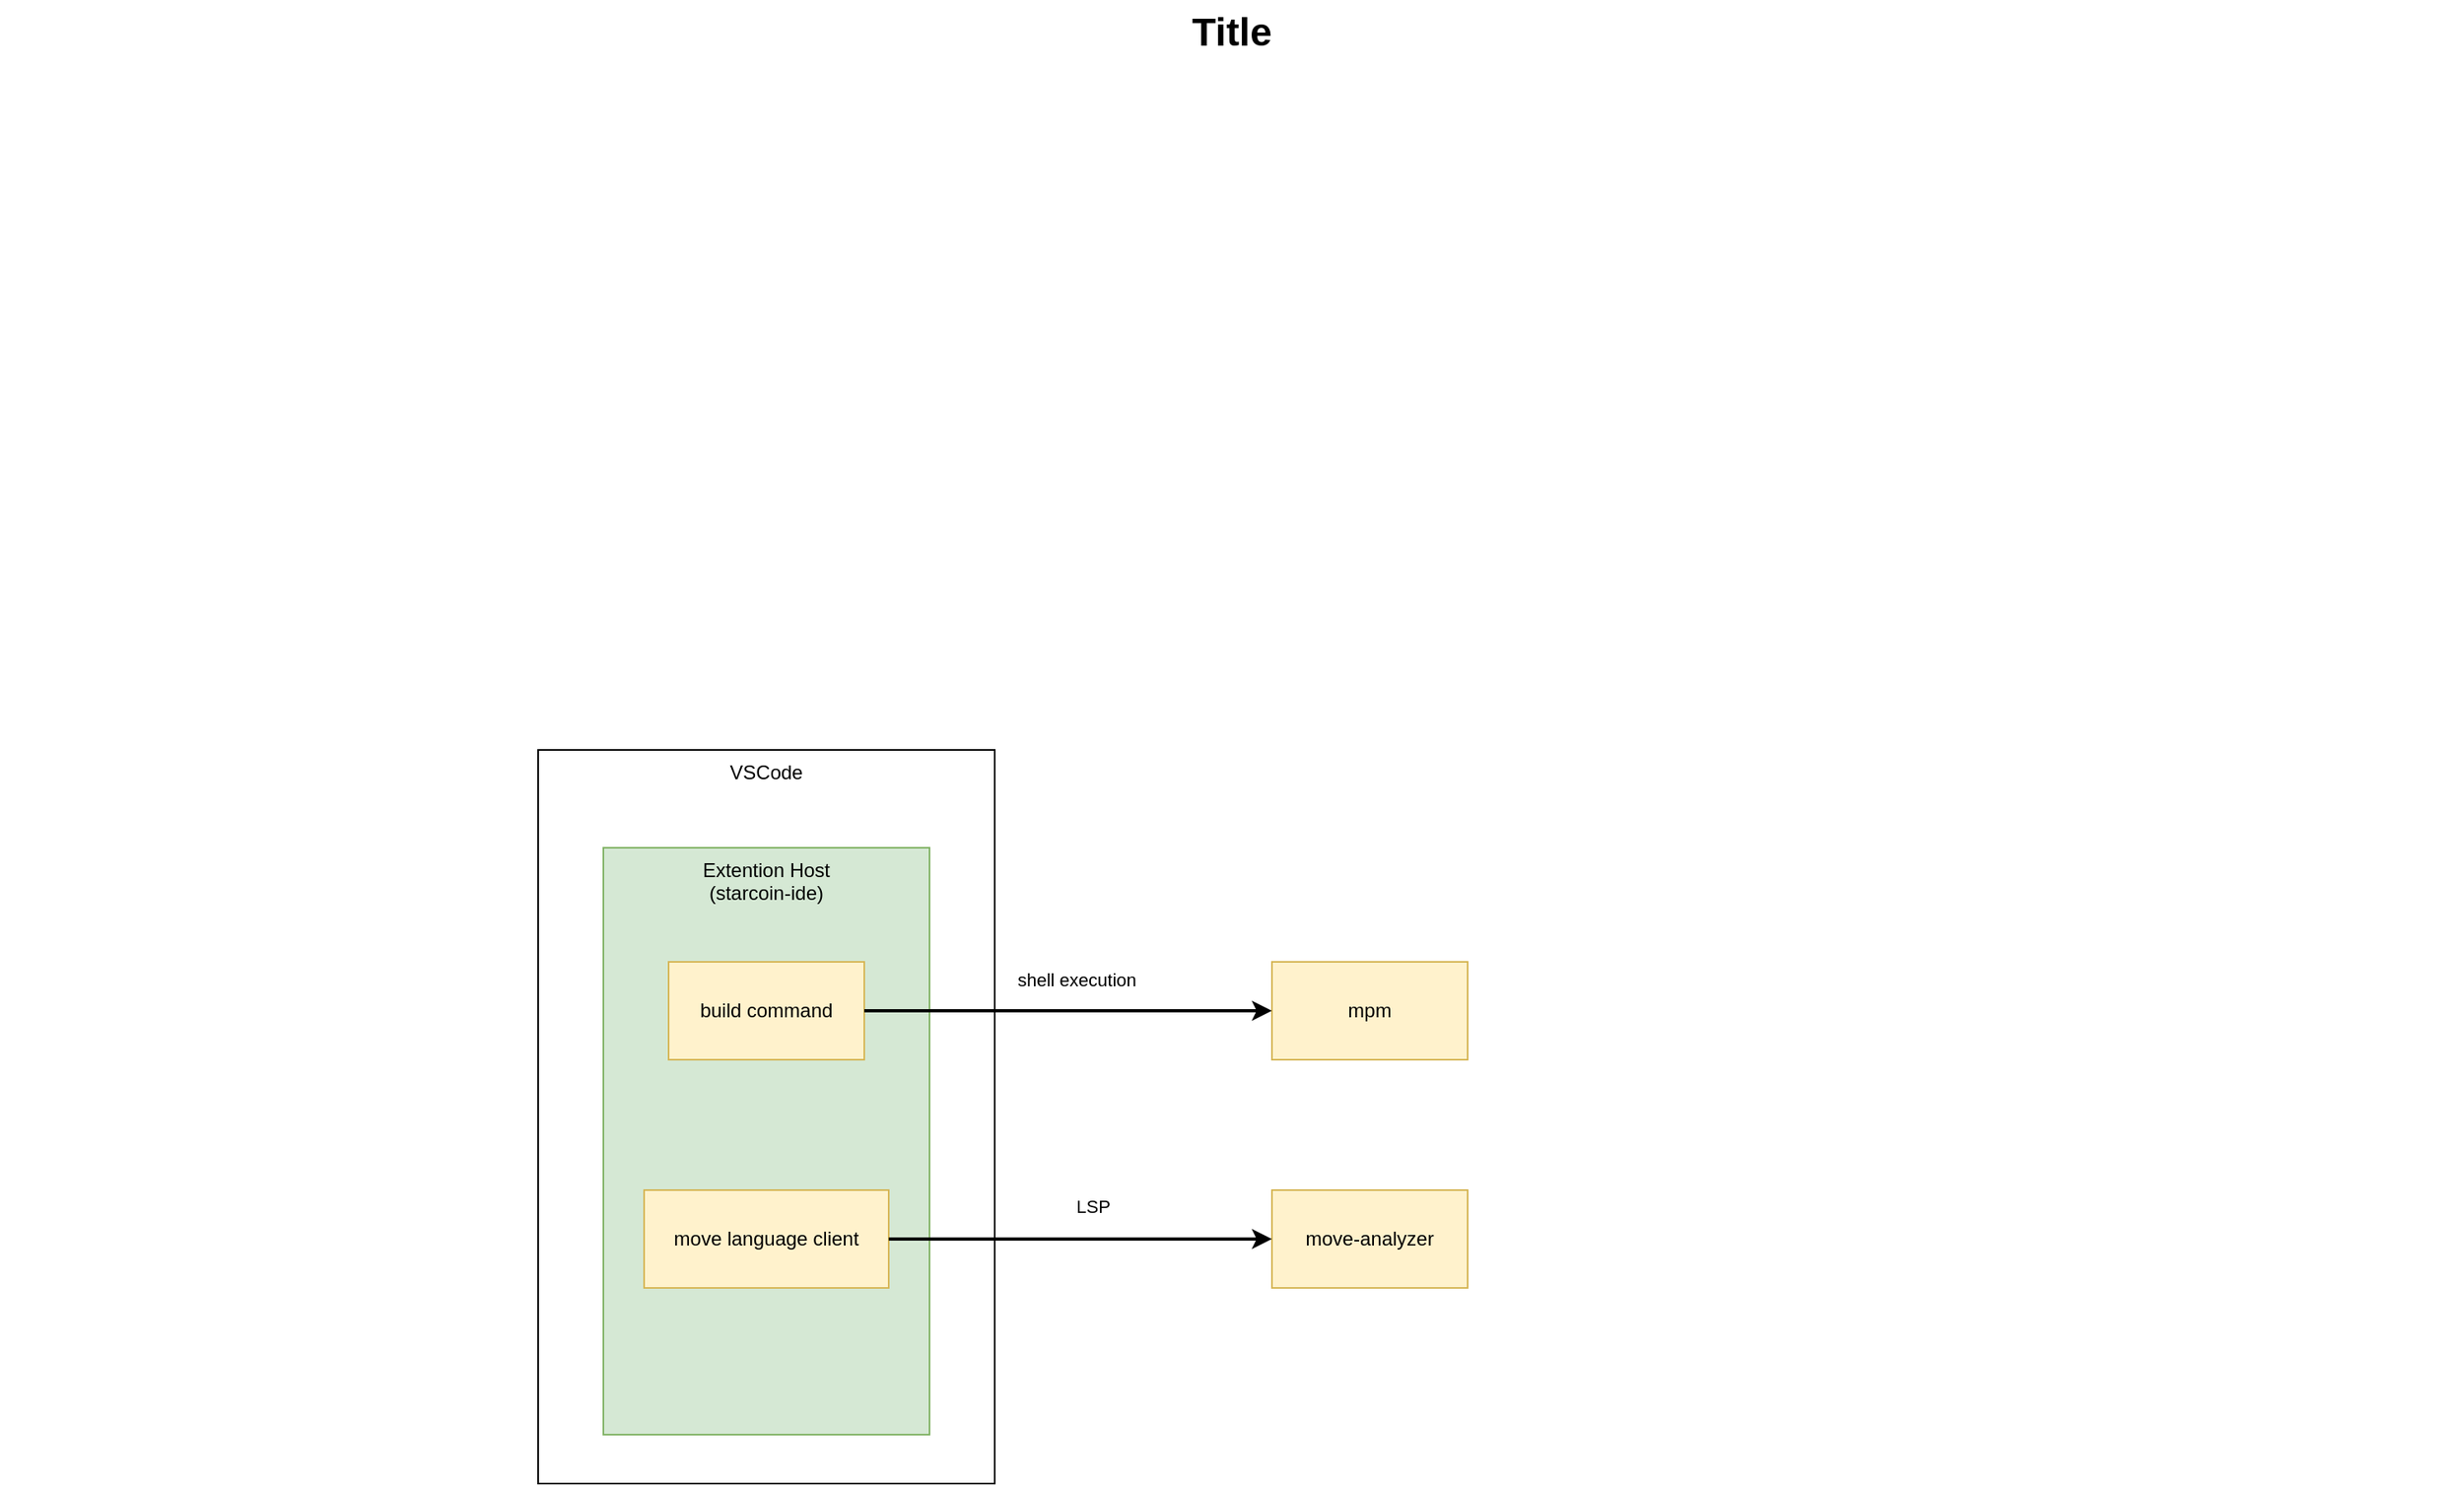 <mxfile version="20.0.1" type="github">
  <diagram name="Page-1" id="929967ad-93f9-6ef4-fab6-5d389245f69c">
    <mxGraphModel dx="1550" dy="867" grid="1" gridSize="10" guides="1" tooltips="1" connect="1" arrows="1" fold="1" page="1" pageScale="1.5" pageWidth="1169" pageHeight="826" background="none" math="0" shadow="0">
      <root>
        <mxCell id="0" style=";html=1;" />
        <mxCell id="1" style=";html=1;" parent="0" />
        <mxCell id="1672d66443f91eb5-23" value="Title" style="text;strokeColor=none;fillColor=none;html=1;fontSize=24;fontStyle=1;verticalAlign=middle;align=center;" parent="1" vertex="1">
          <mxGeometry x="120" y="40" width="1510" height="40" as="geometry" />
        </mxCell>
        <mxCell id="uLiEmoB__jb0k-eyRNIX-1" value="VSCode" style="rounded=0;whiteSpace=wrap;html=1;verticalAlign=top;" vertex="1" parent="1">
          <mxGeometry x="450" y="500" width="280" height="450" as="geometry" />
        </mxCell>
        <mxCell id="uLiEmoB__jb0k-eyRNIX-2" value="Extention Host &lt;br&gt;(starcoin-ide)" style="rounded=0;whiteSpace=wrap;html=1;verticalAlign=top;fillColor=#d5e8d4;strokeColor=#82b366;" vertex="1" parent="1">
          <mxGeometry x="490" y="560" width="200" height="360" as="geometry" />
        </mxCell>
        <mxCell id="uLiEmoB__jb0k-eyRNIX-5" value="mpm" style="rounded=0;whiteSpace=wrap;html=1;fillColor=#fff2cc;strokeColor=#d6b656;" vertex="1" parent="1">
          <mxGeometry x="900" y="630" width="120" height="60" as="geometry" />
        </mxCell>
        <mxCell id="uLiEmoB__jb0k-eyRNIX-6" value="move-analyzer" style="rounded=0;whiteSpace=wrap;html=1;fillColor=#fff2cc;strokeColor=#d6b656;" vertex="1" parent="1">
          <mxGeometry x="900" y="770" width="120" height="60" as="geometry" />
        </mxCell>
        <mxCell id="uLiEmoB__jb0k-eyRNIX-7" value="build command" style="rounded=0;whiteSpace=wrap;html=1;fillColor=#fff2cc;strokeColor=#d6b656;" vertex="1" parent="1">
          <mxGeometry x="530" y="630" width="120" height="60" as="geometry" />
        </mxCell>
        <mxCell id="uLiEmoB__jb0k-eyRNIX-8" value="move language client" style="rounded=0;whiteSpace=wrap;html=1;fillColor=#fff2cc;strokeColor=#d6b656;" vertex="1" parent="1">
          <mxGeometry x="515" y="770" width="150" height="60" as="geometry" />
        </mxCell>
        <mxCell id="uLiEmoB__jb0k-eyRNIX-10" value="" style="endArrow=classic;html=1;rounded=0;exitX=1;exitY=0.5;exitDx=0;exitDy=0;entryX=0;entryY=0.5;entryDx=0;entryDy=0;strokeWidth=2;" edge="1" parent="1" source="uLiEmoB__jb0k-eyRNIX-7" target="uLiEmoB__jb0k-eyRNIX-5">
          <mxGeometry width="50" height="50" relative="1" as="geometry">
            <mxPoint x="850" y="610" as="sourcePoint" />
            <mxPoint x="900" y="560" as="targetPoint" />
          </mxGeometry>
        </mxCell>
        <mxCell id="uLiEmoB__jb0k-eyRNIX-13" value="shell execution" style="edgeLabel;html=1;align=center;verticalAlign=middle;resizable=0;points=[];" vertex="1" connectable="0" parent="uLiEmoB__jb0k-eyRNIX-10">
          <mxGeometry x="0.079" y="2" relative="1" as="geometry">
            <mxPoint x="-5" y="-17" as="offset" />
          </mxGeometry>
        </mxCell>
        <mxCell id="uLiEmoB__jb0k-eyRNIX-11" value="" style="endArrow=classic;html=1;rounded=0;exitX=1;exitY=0.5;exitDx=0;exitDy=0;entryX=0;entryY=0.5;entryDx=0;entryDy=0;strokeWidth=2;" edge="1" parent="1" source="uLiEmoB__jb0k-eyRNIX-8" target="uLiEmoB__jb0k-eyRNIX-6">
          <mxGeometry width="50" height="50" relative="1" as="geometry">
            <mxPoint x="660" y="670" as="sourcePoint" />
            <mxPoint x="910" y="668" as="targetPoint" />
          </mxGeometry>
        </mxCell>
        <mxCell id="uLiEmoB__jb0k-eyRNIX-12" value="LSP" style="edgeLabel;html=1;align=center;verticalAlign=middle;resizable=0;points=[];" vertex="1" connectable="0" parent="uLiEmoB__jb0k-eyRNIX-11">
          <mxGeometry x="0.13" y="5" relative="1" as="geometry">
            <mxPoint x="-8" y="-15" as="offset" />
          </mxGeometry>
        </mxCell>
      </root>
    </mxGraphModel>
  </diagram>
</mxfile>
